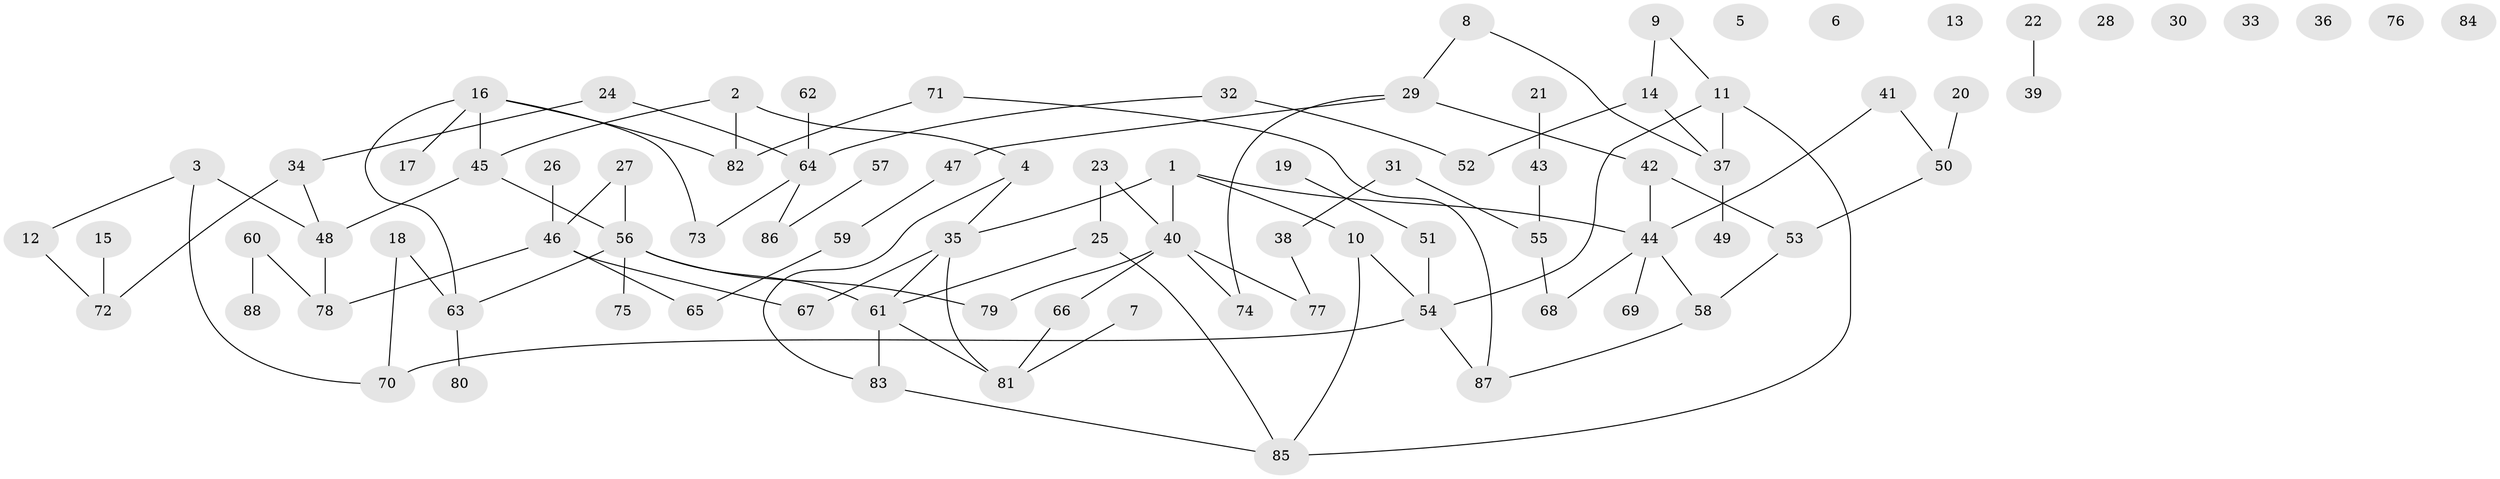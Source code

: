 // Generated by graph-tools (version 1.1) at 2025/12/03/09/25 04:12:55]
// undirected, 88 vertices, 104 edges
graph export_dot {
graph [start="1"]
  node [color=gray90,style=filled];
  1;
  2;
  3;
  4;
  5;
  6;
  7;
  8;
  9;
  10;
  11;
  12;
  13;
  14;
  15;
  16;
  17;
  18;
  19;
  20;
  21;
  22;
  23;
  24;
  25;
  26;
  27;
  28;
  29;
  30;
  31;
  32;
  33;
  34;
  35;
  36;
  37;
  38;
  39;
  40;
  41;
  42;
  43;
  44;
  45;
  46;
  47;
  48;
  49;
  50;
  51;
  52;
  53;
  54;
  55;
  56;
  57;
  58;
  59;
  60;
  61;
  62;
  63;
  64;
  65;
  66;
  67;
  68;
  69;
  70;
  71;
  72;
  73;
  74;
  75;
  76;
  77;
  78;
  79;
  80;
  81;
  82;
  83;
  84;
  85;
  86;
  87;
  88;
  1 -- 10;
  1 -- 35;
  1 -- 40;
  1 -- 44;
  2 -- 4;
  2 -- 45;
  2 -- 82;
  3 -- 12;
  3 -- 48;
  3 -- 70;
  4 -- 35;
  4 -- 83;
  7 -- 81;
  8 -- 29;
  8 -- 37;
  9 -- 11;
  9 -- 14;
  10 -- 54;
  10 -- 85;
  11 -- 37;
  11 -- 54;
  11 -- 85;
  12 -- 72;
  14 -- 37;
  14 -- 52;
  15 -- 72;
  16 -- 17;
  16 -- 45;
  16 -- 63;
  16 -- 73;
  16 -- 82;
  18 -- 63;
  18 -- 70;
  19 -- 51;
  20 -- 50;
  21 -- 43;
  22 -- 39;
  23 -- 25;
  23 -- 40;
  24 -- 34;
  24 -- 64;
  25 -- 61;
  25 -- 85;
  26 -- 46;
  27 -- 46;
  27 -- 56;
  29 -- 42;
  29 -- 47;
  29 -- 74;
  31 -- 38;
  31 -- 55;
  32 -- 52;
  32 -- 64;
  34 -- 48;
  34 -- 72;
  35 -- 61;
  35 -- 67;
  35 -- 81;
  37 -- 49;
  38 -- 77;
  40 -- 66;
  40 -- 74;
  40 -- 77;
  40 -- 79;
  41 -- 44;
  41 -- 50;
  42 -- 44;
  42 -- 53;
  43 -- 55;
  44 -- 58;
  44 -- 68;
  44 -- 69;
  45 -- 48;
  45 -- 56;
  46 -- 65;
  46 -- 67;
  46 -- 78;
  47 -- 59;
  48 -- 78;
  50 -- 53;
  51 -- 54;
  53 -- 58;
  54 -- 70;
  54 -- 87;
  55 -- 68;
  56 -- 61;
  56 -- 63;
  56 -- 75;
  56 -- 79;
  57 -- 86;
  58 -- 87;
  59 -- 65;
  60 -- 78;
  60 -- 88;
  61 -- 81;
  61 -- 83;
  62 -- 64;
  63 -- 80;
  64 -- 73;
  64 -- 86;
  66 -- 81;
  71 -- 82;
  71 -- 87;
  83 -- 85;
}
